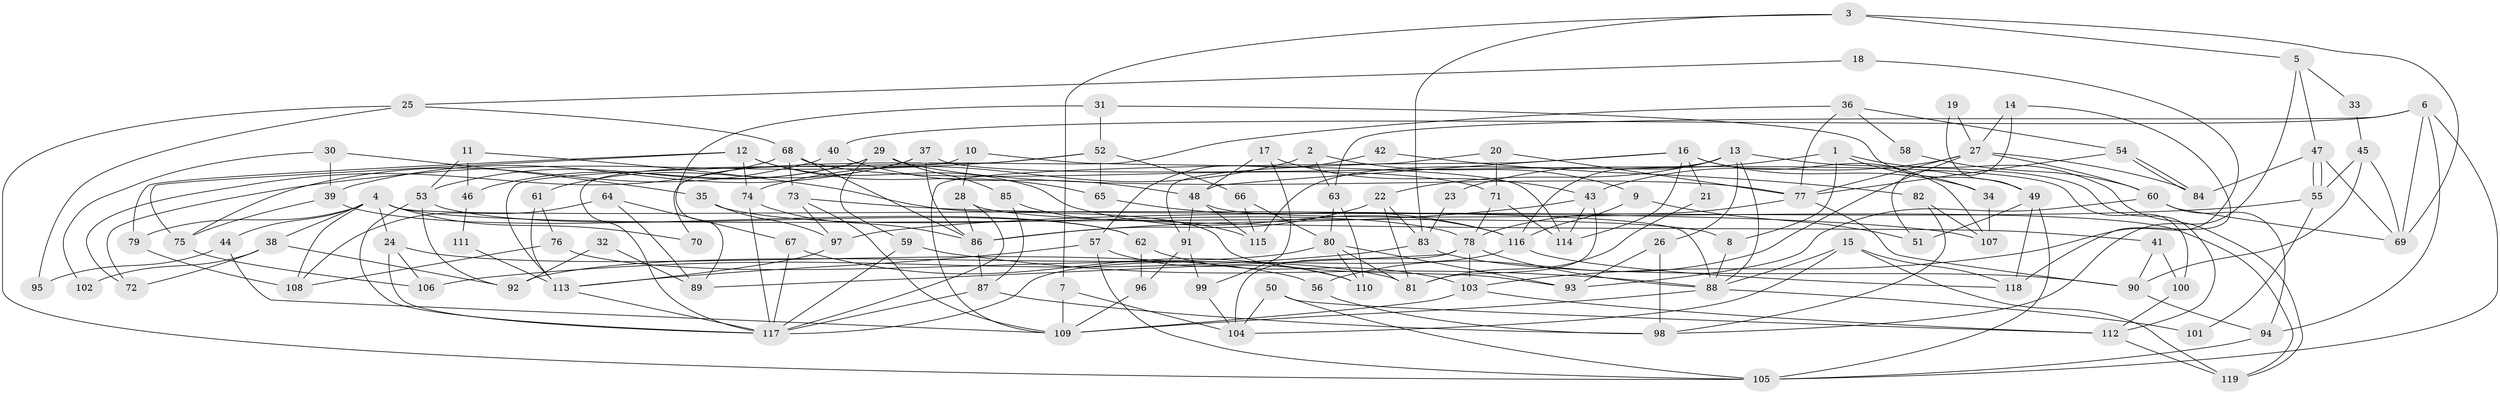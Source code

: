 // coarse degree distribution, {5: 0.18055555555555555, 3: 0.19444444444444445, 7: 0.06944444444444445, 4: 0.25, 2: 0.041666666666666664, 10: 0.013888888888888888, 6: 0.1388888888888889, 9: 0.041666666666666664, 8: 0.05555555555555555, 11: 0.013888888888888888}
// Generated by graph-tools (version 1.1) at 2025/37/03/04/25 23:37:14]
// undirected, 119 vertices, 238 edges
graph export_dot {
  node [color=gray90,style=filled];
  1;
  2;
  3;
  4;
  5;
  6;
  7;
  8;
  9;
  10;
  11;
  12;
  13;
  14;
  15;
  16;
  17;
  18;
  19;
  20;
  21;
  22;
  23;
  24;
  25;
  26;
  27;
  28;
  29;
  30;
  31;
  32;
  33;
  34;
  35;
  36;
  37;
  38;
  39;
  40;
  41;
  42;
  43;
  44;
  45;
  46;
  47;
  48;
  49;
  50;
  51;
  52;
  53;
  54;
  55;
  56;
  57;
  58;
  59;
  60;
  61;
  62;
  63;
  64;
  65;
  66;
  67;
  68;
  69;
  70;
  71;
  72;
  73;
  74;
  75;
  76;
  77;
  78;
  79;
  80;
  81;
  82;
  83;
  84;
  85;
  86;
  87;
  88;
  89;
  90;
  91;
  92;
  93;
  94;
  95;
  96;
  97;
  98;
  99;
  100;
  101;
  102;
  103;
  104;
  105;
  106;
  107;
  108;
  109;
  110;
  111;
  112;
  113;
  114;
  115;
  116;
  117;
  118;
  119;
  1 -- 119;
  1 -- 8;
  1 -- 23;
  1 -- 34;
  2 -- 74;
  2 -- 63;
  2 -- 9;
  3 -- 69;
  3 -- 83;
  3 -- 5;
  3 -- 7;
  4 -- 88;
  4 -- 79;
  4 -- 8;
  4 -- 24;
  4 -- 38;
  4 -- 44;
  4 -- 70;
  4 -- 108;
  5 -- 98;
  5 -- 33;
  5 -- 47;
  6 -- 69;
  6 -- 94;
  6 -- 40;
  6 -- 63;
  6 -- 105;
  7 -- 104;
  7 -- 109;
  8 -- 88;
  9 -- 116;
  9 -- 51;
  10 -- 28;
  10 -- 117;
  10 -- 114;
  11 -- 53;
  11 -- 93;
  11 -- 46;
  12 -- 74;
  12 -- 75;
  12 -- 65;
  12 -- 79;
  12 -- 116;
  13 -- 112;
  13 -- 88;
  13 -- 22;
  13 -- 26;
  13 -- 115;
  13 -- 116;
  14 -- 118;
  14 -- 27;
  14 -- 51;
  15 -- 118;
  15 -- 104;
  15 -- 88;
  15 -- 119;
  16 -- 114;
  16 -- 34;
  16 -- 21;
  16 -- 48;
  16 -- 107;
  16 -- 109;
  17 -- 43;
  17 -- 48;
  17 -- 99;
  18 -- 103;
  18 -- 25;
  19 -- 27;
  19 -- 49;
  20 -- 77;
  20 -- 71;
  20 -- 91;
  21 -- 81;
  22 -- 86;
  22 -- 81;
  22 -- 83;
  23 -- 83;
  24 -- 117;
  24 -- 56;
  24 -- 106;
  25 -- 105;
  25 -- 68;
  25 -- 95;
  26 -- 93;
  26 -- 98;
  27 -- 84;
  27 -- 43;
  27 -- 56;
  27 -- 60;
  27 -- 77;
  28 -- 86;
  28 -- 117;
  28 -- 41;
  29 -- 53;
  29 -- 59;
  29 -- 46;
  29 -- 77;
  29 -- 85;
  30 -- 39;
  30 -- 35;
  30 -- 102;
  31 -- 52;
  31 -- 49;
  31 -- 89;
  32 -- 92;
  32 -- 89;
  33 -- 45;
  34 -- 107;
  35 -- 78;
  35 -- 97;
  36 -- 77;
  36 -- 54;
  36 -- 58;
  36 -- 70;
  37 -- 100;
  37 -- 86;
  37 -- 39;
  37 -- 61;
  38 -- 92;
  38 -- 72;
  38 -- 102;
  39 -- 62;
  39 -- 75;
  40 -- 48;
  40 -- 75;
  41 -- 90;
  41 -- 100;
  42 -- 82;
  42 -- 57;
  43 -- 86;
  43 -- 114;
  43 -- 81;
  44 -- 109;
  44 -- 95;
  45 -- 69;
  45 -- 90;
  45 -- 55;
  46 -- 111;
  47 -- 55;
  47 -- 55;
  47 -- 69;
  47 -- 84;
  48 -- 115;
  48 -- 91;
  48 -- 119;
  49 -- 51;
  49 -- 105;
  49 -- 118;
  50 -- 112;
  50 -- 104;
  50 -- 105;
  52 -- 113;
  52 -- 65;
  52 -- 66;
  52 -- 72;
  53 -- 117;
  53 -- 62;
  53 -- 92;
  54 -- 84;
  54 -- 84;
  54 -- 77;
  55 -- 97;
  55 -- 101;
  56 -- 98;
  57 -- 110;
  57 -- 105;
  57 -- 113;
  58 -- 60;
  59 -- 117;
  59 -- 88;
  60 -- 94;
  60 -- 69;
  60 -- 93;
  61 -- 113;
  61 -- 76;
  62 -- 96;
  62 -- 103;
  63 -- 80;
  63 -- 110;
  64 -- 108;
  64 -- 89;
  64 -- 67;
  65 -- 116;
  66 -- 115;
  66 -- 80;
  67 -- 110;
  67 -- 117;
  68 -- 72;
  68 -- 73;
  68 -- 71;
  68 -- 86;
  71 -- 78;
  71 -- 114;
  73 -- 109;
  73 -- 97;
  73 -- 107;
  74 -- 86;
  74 -- 117;
  75 -- 106;
  76 -- 81;
  76 -- 108;
  77 -- 78;
  77 -- 90;
  78 -- 88;
  78 -- 89;
  78 -- 103;
  78 -- 104;
  79 -- 108;
  80 -- 81;
  80 -- 92;
  80 -- 93;
  80 -- 110;
  82 -- 107;
  82 -- 98;
  83 -- 106;
  83 -- 90;
  85 -- 87;
  85 -- 115;
  86 -- 87;
  87 -- 117;
  87 -- 98;
  88 -- 109;
  88 -- 101;
  90 -- 94;
  91 -- 96;
  91 -- 99;
  94 -- 105;
  96 -- 109;
  97 -- 113;
  99 -- 104;
  100 -- 112;
  103 -- 109;
  103 -- 112;
  111 -- 113;
  112 -- 119;
  113 -- 117;
  116 -- 117;
  116 -- 118;
}
